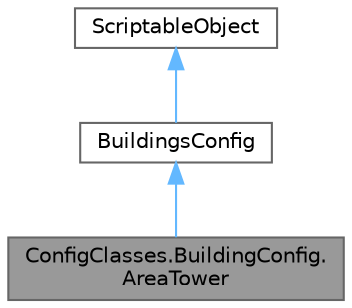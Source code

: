 digraph "ConfigClasses.BuildingConfig.AreaTower"
{
 // LATEX_PDF_SIZE
  bgcolor="transparent";
  edge [fontname=Helvetica,fontsize=10,labelfontname=Helvetica,labelfontsize=10];
  node [fontname=Helvetica,fontsize=10,shape=box,height=0.2,width=0.4];
  Node1 [label="ConfigClasses.BuildingConfig.\lAreaTower",height=0.2,width=0.4,color="gray40", fillcolor="grey60", style="filled", fontcolor="black",tooltip=" "];
  Node2 -> Node1 [dir="back",color="steelblue1",style="solid"];
  Node2 [label="BuildingsConfig",height=0.2,width=0.4,color="gray40", fillcolor="white", style="filled",URL="$class_config_classes_1_1_building_config_1_1_buildings_config.html",tooltip="Родительский класс Родительский класс, содержащий все характеристики для построек"];
  Node3 -> Node2 [dir="back",color="steelblue1",style="solid"];
  Node3 [label="ScriptableObject",height=0.2,width=0.4,color="gray40", fillcolor="white", style="filled",tooltip=" "];
}
